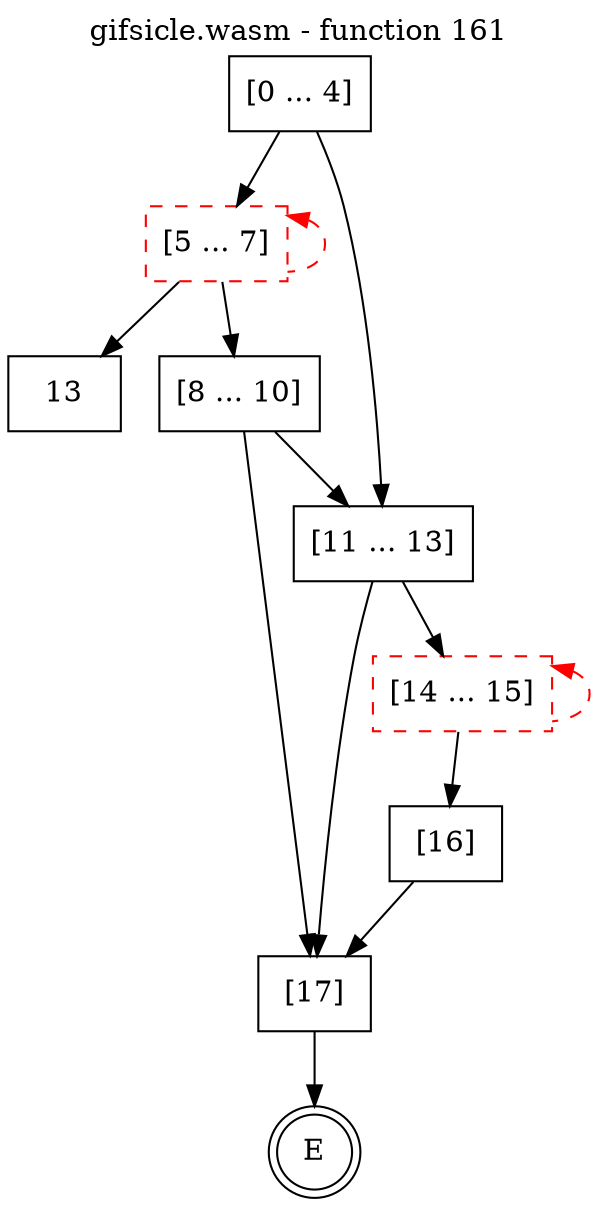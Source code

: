 digraph finite_state_machine {
    label = "gifsicle.wasm - function 161"
    labelloc =  t
    labelfontsize = 16
    labelfontcolor = black
    labelfontname = "Helvetica"
    node [shape = doublecircle]; E ;
    node [shape = box];
    node [shape=box, color=black, style=solid] 0[label="[0 ... 4]"]
    node [shape=box, color=red, style=dashed] 5[label="[5 ... 7]"]
    node [shape=box, color=black, style=solid] 8[label="[8 ... 10]"]
    node [shape=box, color=black, style=solid] 11[label="[11 ... 13]"]
    node [shape=box, color=red, style=dashed] 14[label="[14 ... 15]"]
    node [shape=box, color=black, style=solid] 16[label="[16]"]
    node [shape=box, color=black, style=solid] 17[label="[17]"]
    0 -> 5;
    0 -> 11;
    5 -> 8;
    5 -> 13;
    5 -> 5[style="dashed" color="red" dir=back];
    8 -> 11;
    8 -> 17;
    11 -> 14;
    11 -> 17;
    14 -> 16;
    14 -> 14[style="dashed" color="red" dir=back];
    16 -> 17;
    17 -> E;
}
